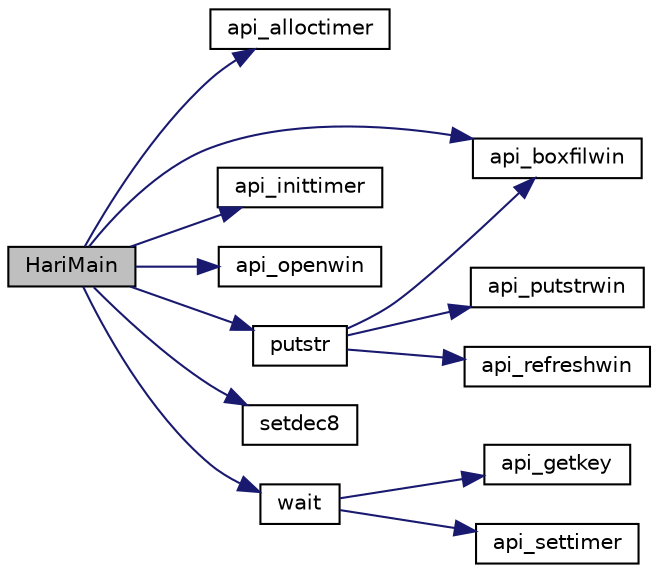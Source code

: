 digraph "HariMain"
{
 // LATEX_PDF_SIZE
  edge [fontname="Helvetica",fontsize="10",labelfontname="Helvetica",labelfontsize="10"];
  node [fontname="Helvetica",fontsize="10",shape=record];
  rankdir="LR";
  Node1 [label="HariMain",height=0.2,width=0.4,color="black", fillcolor="grey75", style="filled", fontcolor="black",tooltip=" "];
  Node1 -> Node2 [color="midnightblue",fontsize="10",style="solid",fontname="Helvetica"];
  Node2 [label="api_alloctimer",height=0.2,width=0.4,color="black", fillcolor="white", style="filled",URL="$apilib_8h.html#a7281fa22543ded51848051b846503a4a",tooltip="タイマを取得します"];
  Node1 -> Node3 [color="midnightblue",fontsize="10",style="solid",fontname="Helvetica"];
  Node3 [label="api_boxfilwin",height=0.2,width=0.4,color="black", fillcolor="white", style="filled",URL="$apilib_8h.html#aeb90139a38ff3dcdc979ba44ad1837b9",tooltip="指定ウインドウに四角形を描画する"];
  Node1 -> Node4 [color="midnightblue",fontsize="10",style="solid",fontname="Helvetica"];
  Node4 [label="api_inittimer",height=0.2,width=0.4,color="black", fillcolor="white", style="filled",URL="$apilib_8h.html#ad3724dfdc6e74ecd81e767d46f83ea95",tooltip="タイマの送信データ設定を行います タイムアウト時に送信データを送信します"];
  Node1 -> Node5 [color="midnightblue",fontsize="10",style="solid",fontname="Helvetica"];
  Node5 [label="api_openwin",height=0.2,width=0.4,color="black", fillcolor="white", style="filled",URL="$apilib_8h.html#afdd7af308e25e9174f9a5d8544a5874a",tooltip="ウインドウを生成する"];
  Node1 -> Node6 [color="midnightblue",fontsize="10",style="solid",fontname="Helvetica"];
  Node6 [label="putstr",height=0.2,width=0.4,color="black", fillcolor="white", style="filled",URL="$invader_8c.html#a8d9ae17bc05a74225369a502436d2d23",tooltip=" "];
  Node6 -> Node3 [color="midnightblue",fontsize="10",style="solid",fontname="Helvetica"];
  Node6 -> Node7 [color="midnightblue",fontsize="10",style="solid",fontname="Helvetica"];
  Node7 [label="api_putstrwin",height=0.2,width=0.4,color="black", fillcolor="white", style="filled",URL="$apilib_8h.html#a0f22d2c11b8765707b2f30f188eb659c",tooltip="指定ウインドウに文字列を表示する"];
  Node6 -> Node8 [color="midnightblue",fontsize="10",style="solid",fontname="Helvetica"];
  Node8 [label="api_refreshwin",height=0.2,width=0.4,color="black", fillcolor="white", style="filled",URL="$apilib_8h.html#a18d54e0d52c16733738a357e44c4e22c",tooltip="ウインドウのリフレッシュを行う オートリフレッシュ無効時にはこの関数でマニュアルリフレッシュを行ってください オートリフレッシュ無効化の方法はウインドウIDをインクリメントしてください"];
  Node1 -> Node9 [color="midnightblue",fontsize="10",style="solid",fontname="Helvetica"];
  Node9 [label="setdec8",height=0.2,width=0.4,color="black", fillcolor="white", style="filled",URL="$invader_8c.html#ac28a2f94a08c32a2dd505a625adf9b74",tooltip=" "];
  Node1 -> Node10 [color="midnightblue",fontsize="10",style="solid",fontname="Helvetica"];
  Node10 [label="wait",height=0.2,width=0.4,color="black", fillcolor="white", style="filled",URL="$invader_8c.html#aed97d66a8b5d7df6a7cb9bfe840456de",tooltip=" "];
  Node10 -> Node11 [color="midnightblue",fontsize="10",style="solid",fontname="Helvetica"];
  Node11 [label="api_getkey",height=0.2,width=0.4,color="black", fillcolor="white", style="filled",URL="$apilib_8h.html#a3140d6ff11e61bca4fb683b070bfd836",tooltip="キー入力を受け付けます"];
  Node10 -> Node12 [color="midnightblue",fontsize="10",style="solid",fontname="Helvetica"];
  Node12 [label="api_settimer",height=0.2,width=0.4,color="black", fillcolor="white", style="filled",URL="$apilib_8h.html#adad7e0777138ab2d73e913e837823576",tooltip="タイマの発火時間を設定します"];
}
